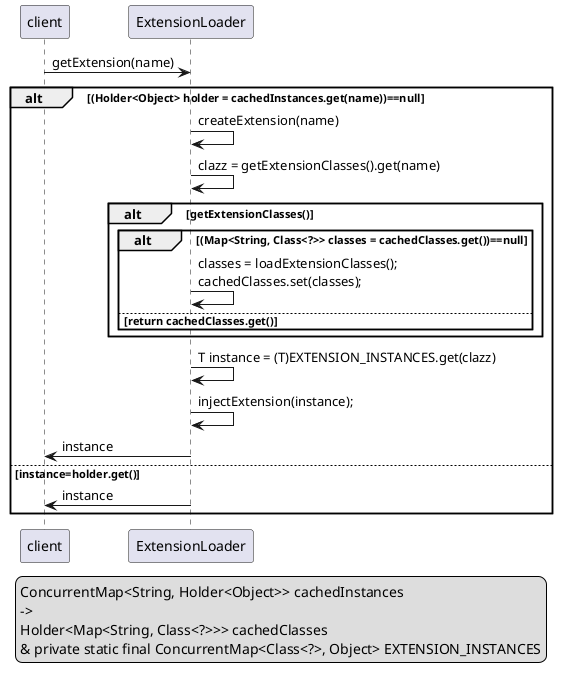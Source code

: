 @startuml
participant "client"         as client
participant "ExtensionLoader"         as ExtensionLoader

client -> ExtensionLoader:getExtension(name)
alt (Holder<Object> holder = cachedInstances.get(name))==null
    ExtensionLoader -> ExtensionLoader:createExtension(name)
    ExtensionLoader -> ExtensionLoader:clazz = getExtensionClasses().get(name)
    alt getExtensionClasses()
        alt (Map<String, Class<?>> classes = cachedClasses.get())==null
            ExtensionLoader->ExtensionLoader:classes = loadExtensionClasses();\ncachedClasses.set(classes);
        else return cachedClasses.get()
        end
    end
    ExtensionLoader -> ExtensionLoader:T instance = (T)EXTENSION_INSTANCES.get(clazz)
    ExtensionLoader -> ExtensionLoader:injectExtension(instance);
    ExtensionLoader->client:instance
else instance=holder.get()
    ExtensionLoader->client:instance
end
legend center
    ConcurrentMap<String, Holder<Object>> cachedInstances
    ->
    Holder<Map<String, Class<?>>> cachedClasses
    & private static final ConcurrentMap<Class<?>, Object> EXTENSION_INSTANCES
endlegend
@enduml
